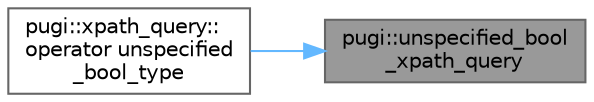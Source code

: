 digraph "pugi::unspecified_bool_xpath_query"
{
 // INTERACTIVE_SVG=YES
 // LATEX_PDF_SIZE
  bgcolor="transparent";
  edge [fontname=Helvetica,fontsize=10,labelfontname=Helvetica,labelfontsize=10];
  node [fontname=Helvetica,fontsize=10,shape=box,height=0.2,width=0.4];
  rankdir="RL";
  Node1 [id="Node000001",label="pugi::unspecified_bool\l_xpath_query",height=0.2,width=0.4,color="gray40", fillcolor="grey60", style="filled", fontcolor="black",tooltip=" "];
  Node1 -> Node2 [id="edge1_Node000001_Node000002",dir="back",color="steelblue1",style="solid",tooltip=" "];
  Node2 [id="Node000002",label="pugi::xpath_query::\loperator unspecified\l_bool_type",height=0.2,width=0.4,color="grey40", fillcolor="white", style="filled",URL="$d7/d38/classpugi_1_1xpath__query.html#a5f4403dd4804bbda772be1494c3ebce8",tooltip=" "];
}

